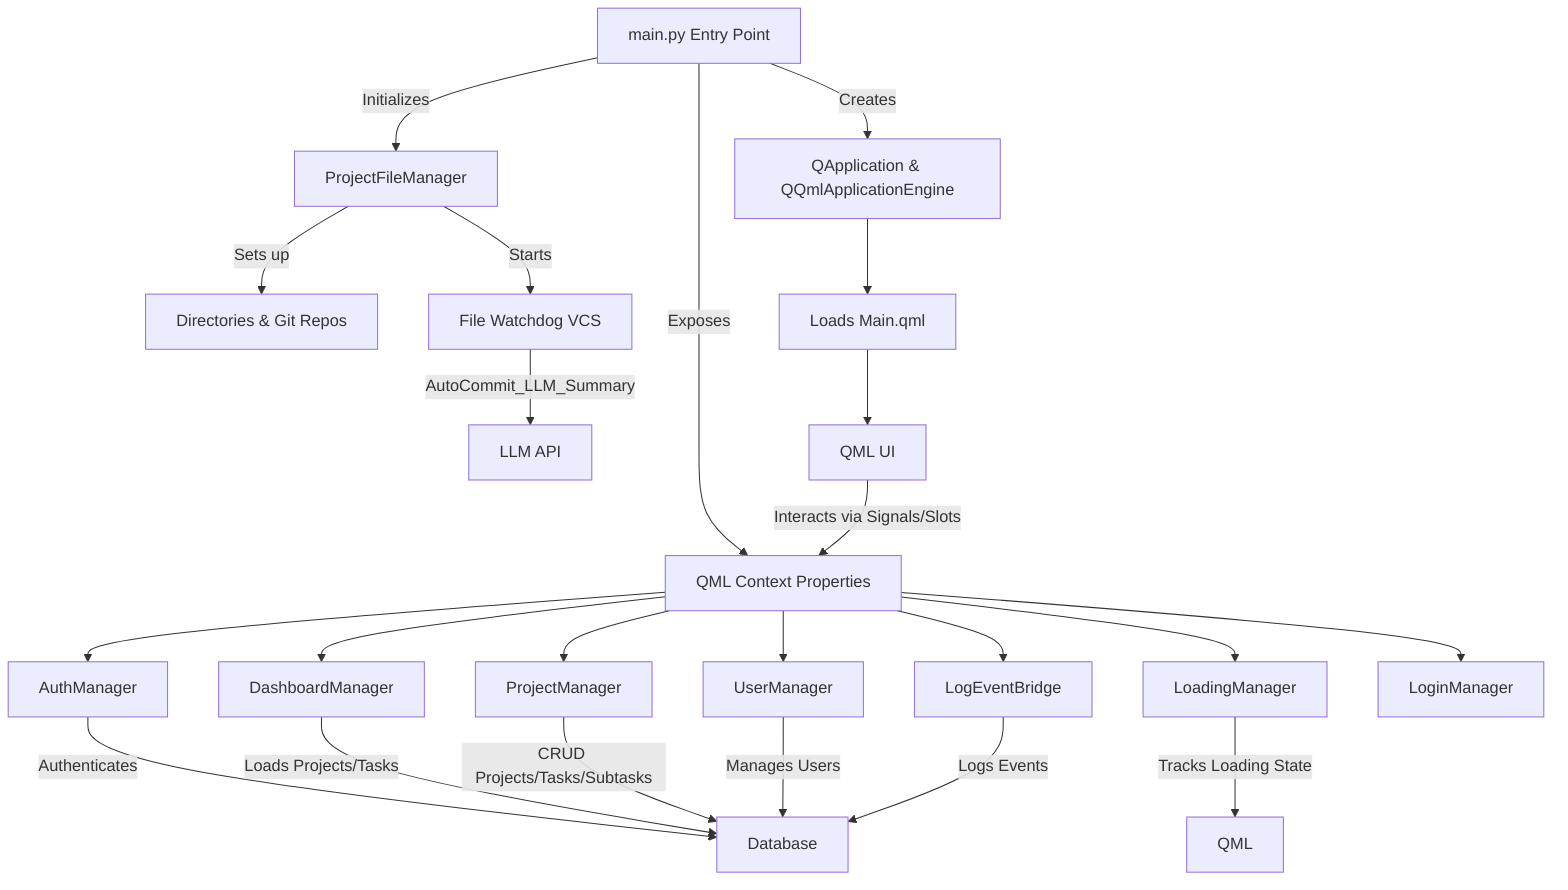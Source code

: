 flowchart TD
A[main.py Entry Point] -->|Initializes| B[ProjectFileManager]
B -->|Sets up| B1[Directories & Git Repos]
B -->|Starts| B2[File Watchdog VCS]
B2 -->|AutoCommit_LLM_Summary| B3[LLM API]
A -->|Creates| C[QApplication & QQmlApplicationEngine]
A -->|Exposes| D[QML Context Properties]
D --> E[AuthManager]
D --> F[DashboardManager]
D --> G[ProjectManager]
D --> H[UserManager]
D --> I[LogEventBridge]
D --> J[LoadingManager]
D --> M[LoginManager]
E -->|Authenticates| DB[Database]
F -->|Loads Projects/Tasks| DB
G -->|CRUD Projects/Tasks/Subtasks| DB
H -->|Manages Users| DB
I -->|Logs Events| DB
J -->|Tracks Loading State| QML
C --> K[Loads Main.qml]
K --> L[QML UI]
L -->|Interacts via Signals/Slots| D